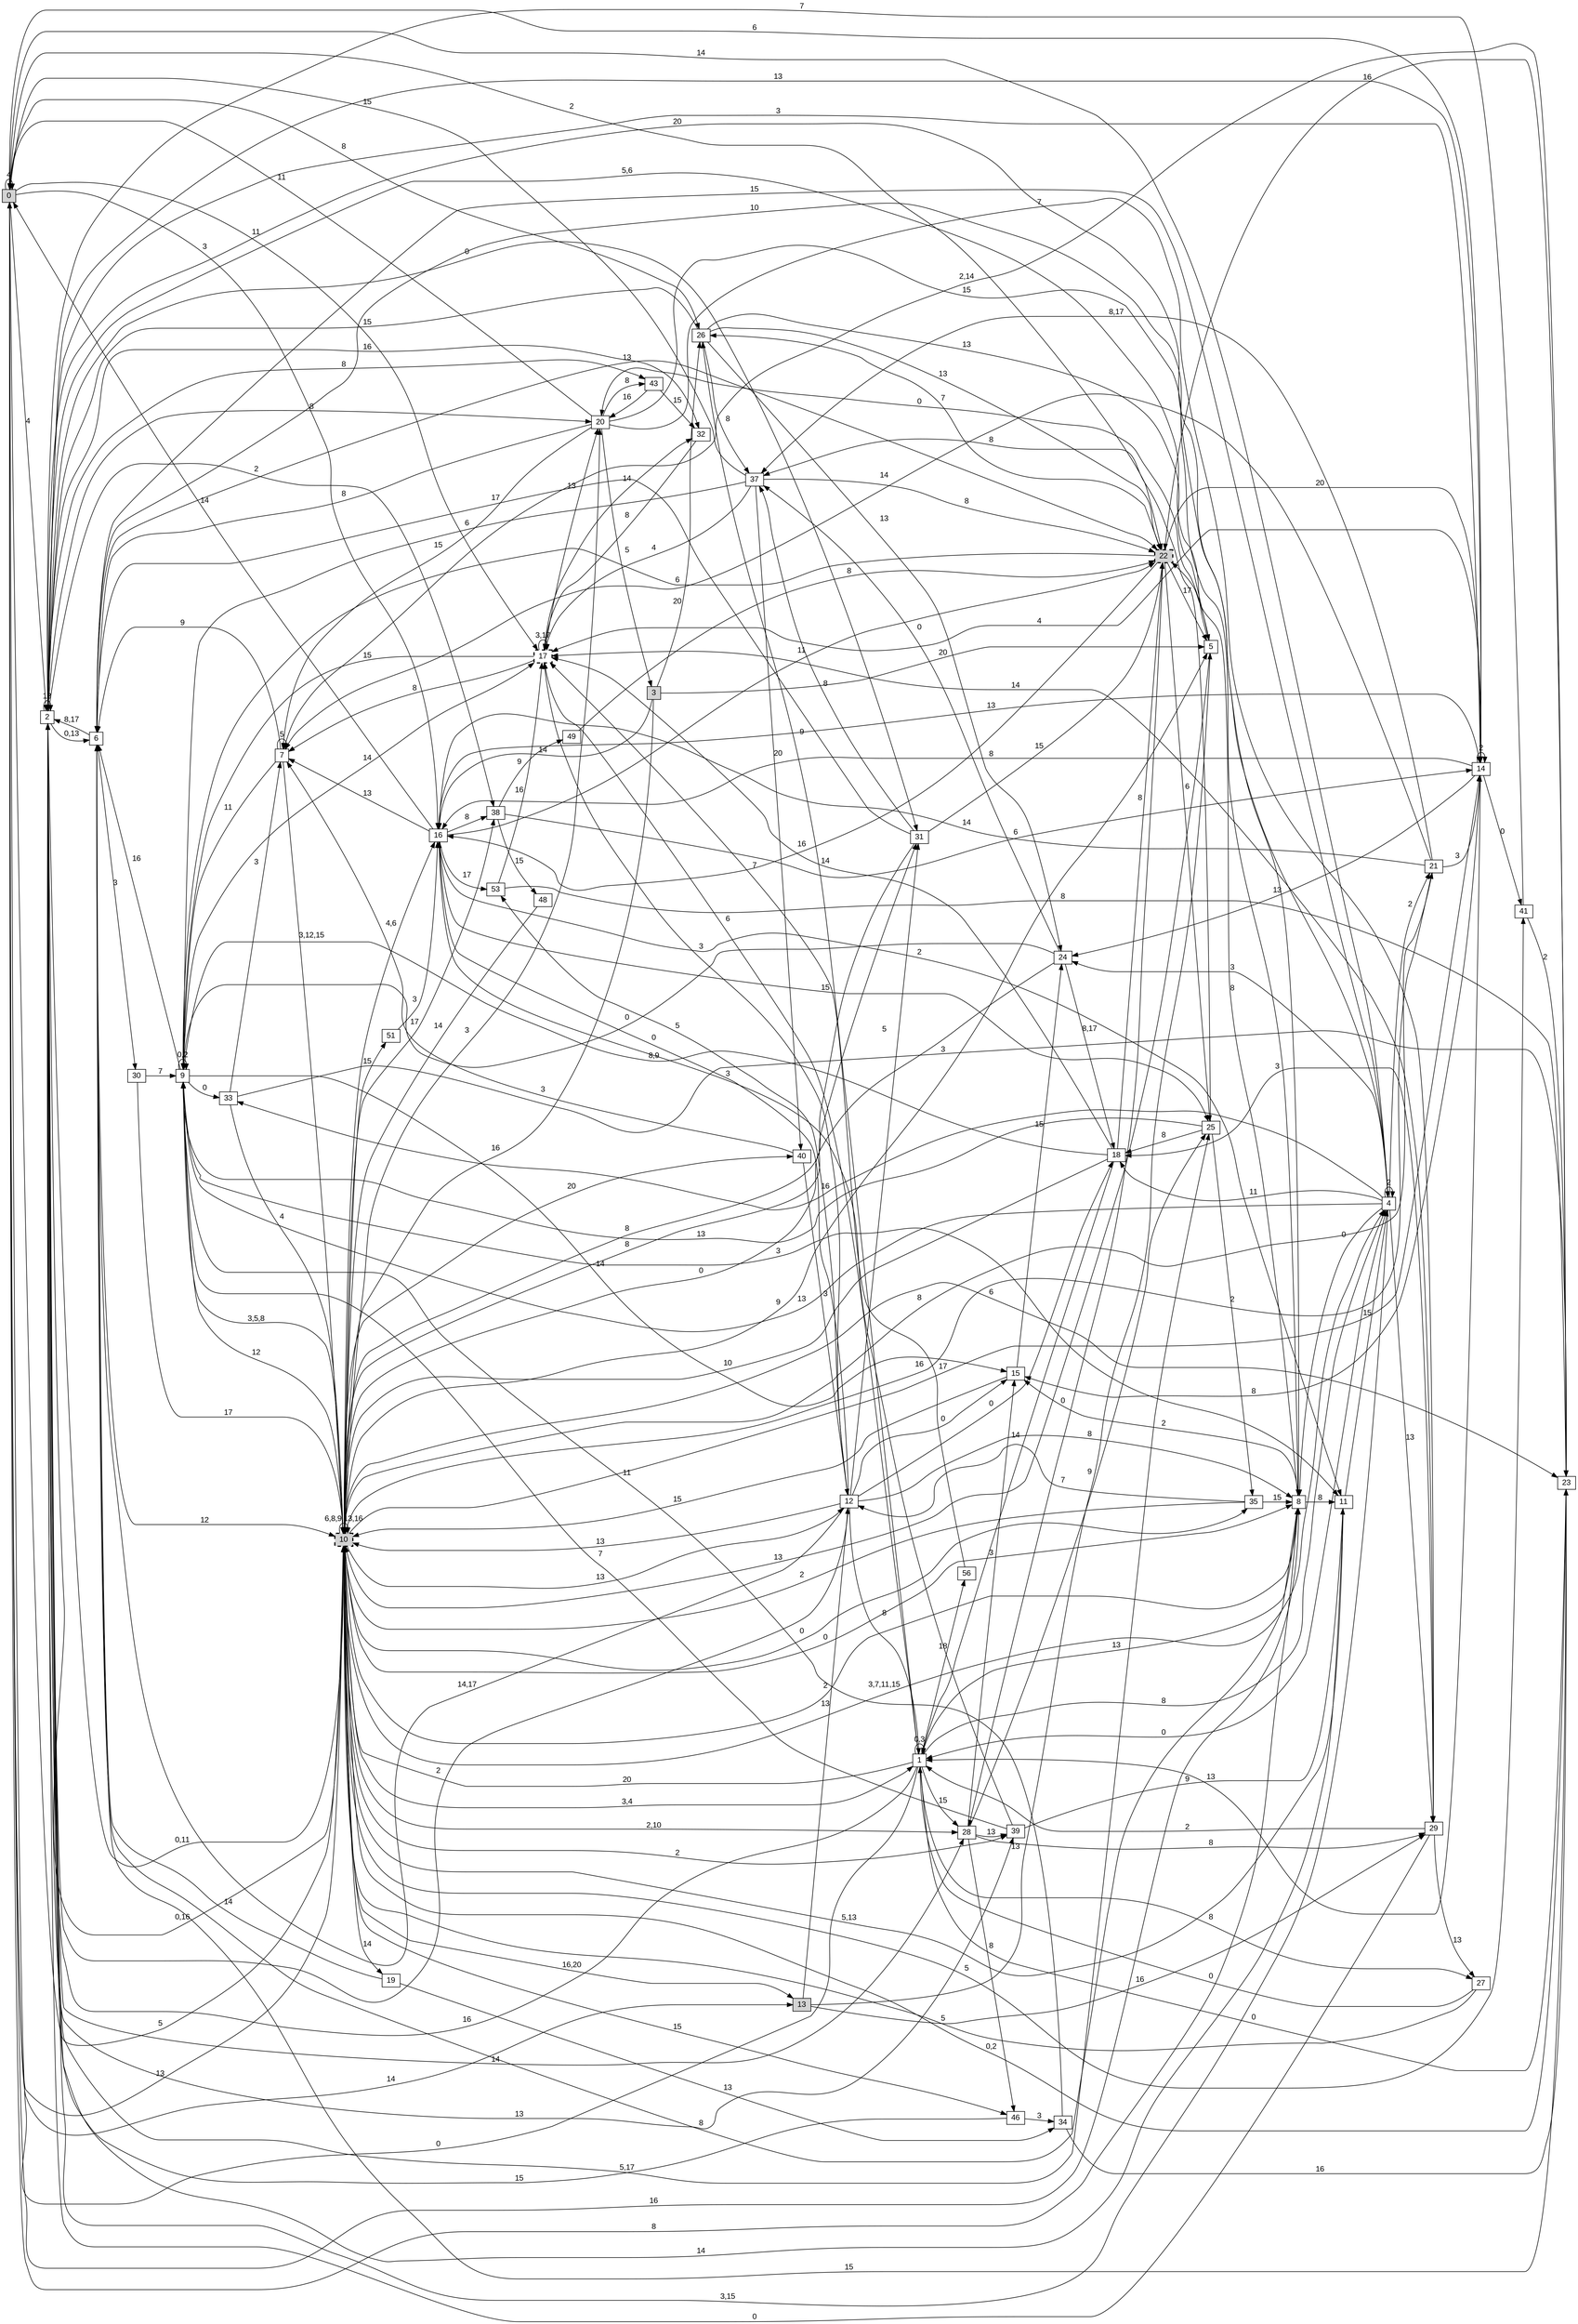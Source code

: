 digraph "NDFA" {
  rankdir=LR
  node [shape=box width=0.1 height=0.1 fontname=Arial]
  edge [fontname=Arial]
/* Estados */
 s0 [label="0" style="filled"] /* I:1 F:0 D:0 */
 s1 [label="1" ] /* I:0 F:0 D:0 */
 s2 [label="2" ] /* I:0 F:0 D:0 */
 s3 [label="3" style="filled"] /* I:1 F:0 D:0 */
 s4 [label="4" ] /* I:0 F:0 D:0 */
 s5 [label="5" ] /* I:0 F:0 D:0 */
 s6 [label="6" ] /* I:0 F:0 D:0 */
 s7 [label="7" ] /* I:0 F:0 D:0 */
 s8 [label="8" ] /* I:0 F:0 D:0 */
 s9 [label="9" ] /* I:0 F:0 D:0 */
 s10 [label="10" style="filled,bold,dashed"] /* I:1 F:1 D:0 */
 s11 [label="11" ] /* I:0 F:0 D:0 */
 s12 [label="12" ] /* I:0 F:0 D:0 */
 s13 [label="13" style="filled"] /* I:1 F:0 D:0 */
 s14 [label="14" ] /* I:0 F:0 D:0 */
 s15 [label="15" ] /* I:0 F:0 D:0 */
 s16 [label="16" ] /* I:0 F:0 D:0 */
 s17 [label="17" style="bold,dashed"] /* I:0 F:1 D:0 */
 s18 [label="18" ] /* I:0 F:0 D:0 */
 s19 [label="19" ] /* I:0 F:0 D:0 */
 s20 [label="20" ] /* I:0 F:0 D:0 */
 s21 [label="21" ] /* I:0 F:0 D:0 */
 s22 [label="22" style="filled,bold,dashed"] /* I:1 F:1 D:0 */
 s23 [label="23" ] /* I:0 F:0 D:0 */
 s24 [label="24" ] /* I:0 F:0 D:0 */
 s25 [label="25" ] /* I:0 F:0 D:0 */
 s26 [label="26" ] /* I:0 F:0 D:0 */
 s27 [label="27" ] /* I:0 F:0 D:0 */
 s28 [label="28" ] /* I:0 F:0 D:0 */
 s29 [label="29" ] /* I:0 F:0 D:0 */
 s30 [label="30" ] /* I:0 F:0 D:0 */
 s31 [label="31" ] /* I:0 F:0 D:0 */
 s32 [label="32" ] /* I:0 F:0 D:0 */
 s33 [label="33" ] /* I:0 F:0 D:0 */
 s34 [label="34" ] /* I:0 F:0 D:0 */
 s35 [label="35" ] /* I:0 F:0 D:0 */
 s37 [label="37" ] /* I:0 F:0 D:0 */
 s38 [label="38" ] /* I:0 F:0 D:0 */
 s39 [label="39" ] /* I:0 F:0 D:0 */
 s40 [label="40" ] /* I:0 F:0 D:0 */
 s41 [label="41" ] /* I:0 F:0 D:0 */
 s43 [label="43" ] /* I:0 F:0 D:0 */
 s46 [label="46" ] /* I:0 F:0 D:0 */
 s48 [label="48" ] /* I:0 F:0 D:0 */
 s49 [label="49" ] /* I:0 F:0 D:0 */
 s51 [label="51" ] /* I:0 F:0 D:0 */
 s53 [label="53" ] /* I:0 F:0 D:0 */
 s56 [label="56" ] /* I:0 F:0 D:0 */
/* Transiciones */
  s0 -> s0 [label="4"]
  s0 -> s2 [label="4"]
  s0 -> s8 [label="16"]
  s0 -> s10 [label="13"]
  s0 -> s13 [label="14"]
  s0 -> s14 [label="6"]
  s0 -> s16 [label="3"]
  s0 -> s17 [label="11"]
  s0 -> s22 [label="2"]
  s0 -> s26 [label="8"]
  s1 -> s0 [label="0"]
  s1 -> s1 [label="0,3"]
  s1 -> s2 [label="16"]
  s1 -> s4 [label="8"]
  s1 -> s8 [label="13"]
  s1 -> s10 [label="20"]
  s1 -> s17 [label="6"]
  s1 -> s23 [label="0"]
  s1 -> s26 [label="9"]
  s1 -> s27 [label="8"]
  s1 -> s28 [label="15"]
  s1 -> s56 [label="18"]
  s2 -> s2 [label="13"]
  s2 -> s6 [label="0,13"]
  s2 -> s10 [label="0,11"]
  s2 -> s14 [label="3"]
  s2 -> s20 [label="8"]
  s2 -> s25 [label="5,17"]
  s2 -> s28 [label="14"]
  s2 -> s31 [label="0"]
  s2 -> s32 [label="16"]
  s2 -> s38 [label="2"]
  s2 -> s39 [label="13"]
  s2 -> s43 [label="8"]
  s3 -> s5 [label="20"]
  s3 -> s10 [label="16"]
  s3 -> s16 [label="14"]
  s3 -> s26 [label="20"]
  s4 -> s0 [label="14"]
  s4 -> s1 [label="0"]
  s4 -> s2 [label="3,15"]
  s4 -> s4 [label="2"]
  s4 -> s6 [label="10"]
  s4 -> s8 [label="0"]
  s4 -> s9 [label="13"]
  s4 -> s18 [label="11"]
  s4 -> s21 [label="2"]
  s4 -> s24 [label="3"]
  s4 -> s29 [label="13"]
  s4 -> s33 [label="16"]
  s5 -> s2 [label="5,6"]
  s5 -> s10 [label="13"]
  s5 -> s20 [label="0"]
  s6 -> s2 [label="8,17"]
  s6 -> s4 [label="15"]
  s6 -> s10 [label="12"]
  s6 -> s22 [label="13"]
  s6 -> s30 [label="3"]
  s7 -> s6 [label="9"]
  s7 -> s7 [label="5"]
  s7 -> s9 [label="11"]
  s7 -> s10 [label="3,12,15"]
  s8 -> s0 [label="8"]
  s8 -> s2 [label="20"]
  s8 -> s6 [label="8"]
  s8 -> s10 [label="2"]
  s8 -> s11 [label="8"]
  s8 -> s15 [label="2"]
  s8 -> s22 [label="8"]
  s9 -> s6 [label="16"]
  s9 -> s9 [label="0,2"]
  s9 -> s10 [label="3,5,8"]
  s9 -> s11 [label="3"]
  s9 -> s15 [label="14"]
  s9 -> s17 [label="14"]
  s9 -> s33 [label="0"]
  s10 -> s0 [label="5"]
  s10 -> s1 [label="3,4"]
  s10 -> s2 [label="0,16"]
  s10 -> s4 [label="3,7,11,15"]
  s10 -> s5 [label="9"]
  s10 -> s8 [label="0"]
  s10 -> s9 [label="12"]
  s10 -> s10 [label="6,8,9,13,16"]
  s10 -> s12 [label="13"]
  s10 -> s13 [label="16,20"]
  s10 -> s14 [label="17"]
  s10 -> s16 [label="4,6"]
  s10 -> s19 [label="14"]
  s10 -> s20 [label="3"]
  s10 -> s21 [label="8"]
  s10 -> s23 [label="6"]
  s10 -> s28 [label="2,10"]
  s10 -> s31 [label="8"]
  s10 -> s35 [label="0"]
  s10 -> s38 [label="17"]
  s10 -> s39 [label="2"]
  s10 -> s40 [label="20"]
  s10 -> s41 [label="5"]
  s10 -> s46 [label="15"]
  s10 -> s51 [label="15"]
  s11 -> s2 [label="14"]
  s11 -> s4 [label="15"]
  s11 -> s10 [label="5,13"]
  s12 -> s1 [label="8"]
  s12 -> s2 [label="2"]
  s12 -> s6 [label="14,17"]
  s12 -> s8 [label="8"]
  s12 -> s10 [label="13"]
  s12 -> s15 [label="0"]
  s12 -> s16 [label="0"]
  s12 -> s17 [label="3"]
  s12 -> s18 [label="0"]
  s12 -> s31 [label="5"]
  s12 -> s53 [label="5"]
  s13 -> s5 [label="13"]
  s13 -> s12 [label="13"]
  s13 -> s29 [label="16"]
  s14 -> s1 [label="13"]
  s14 -> s2 [label="13"]
  s14 -> s14 [label="2"]
  s14 -> s15 [label="8"]
  s14 -> s16 [label="8"]
  s14 -> s17 [label="4"]
  s14 -> s24 [label="13"]
  s14 -> s41 [label="0"]
  s15 -> s10 [label="15"]
  s15 -> s24 [label="15"]
  s16 -> s0 [label="14"]
  s16 -> s7 [label="13"]
  s16 -> s11 [label="2"]
  s16 -> s14 [label="13"]
  s16 -> s22 [label="11"]
  s16 -> s25 [label="15"]
  s16 -> s38 [label="8"]
  s16 -> s53 [label="17"]
  s17 -> s7 [label="8"]
  s17 -> s9 [label="15"]
  s17 -> s17 [label="3,17"]
  s17 -> s20 [label="13"]
  s17 -> s32 [label="14"]
  s18 -> s1 [label="14"]
  s18 -> s9 [label="8,9"]
  s18 -> s10 [label="10"]
  s18 -> s17 [label="14"]
  s18 -> s22 [label="8"]
  s19 -> s6 [label="14"]
  s19 -> s34 [label="13"]
  s20 -> s0 [label="11"]
  s20 -> s3 [label="5"]
  s20 -> s6 [label="8"]
  s20 -> s7 [label="15"]
  s20 -> s8 [label="15"]
  s20 -> s29 [label="7"]
  s20 -> s43 [label="8"]
  s21 -> s7 [label="14"]
  s21 -> s10 [label="16"]
  s21 -> s14 [label="3"]
  s21 -> s16 [label="14"]
  s21 -> s37 [label="8,17"]
  s22 -> s5 [label="17"]
  s22 -> s9 [label="6"]
  s22 -> s14 [label="20"]
  s22 -> s16 [label="16"]
  s22 -> s25 [label="6"]
  s22 -> s26 [label="7"]
  s22 -> s28 [label="0"]
  s23 -> s6 [label="15"]
  s23 -> s7 [label="2,14"]
  s23 -> s10 [label="0,2"]
  s23 -> s22 [label="16"]
  s24 -> s9 [label="0"]
  s24 -> s10 [label="0"]
  s24 -> s18 [label="8,17"]
  s24 -> s37 [label="0"]
  s25 -> s9 [label="13"]
  s25 -> s18 [label="8"]
  s25 -> s35 [label="2"]
  s25 -> s37 [label="8"]
  s26 -> s2 [label="15"]
  s26 -> s5 [label="13"]
  s26 -> s22 [label="13"]
  s26 -> s24 [label="13"]
  s26 -> s37 [label="8"]
  s27 -> s1 [label="0"]
  s27 -> s10 [label="5"]
  s28 -> s15 [label="3"]
  s28 -> s25 [label="9"]
  s28 -> s29 [label="8"]
  s28 -> s39 [label="13"]
  s28 -> s46 [label="8"]
  s29 -> s1 [label="2"]
  s29 -> s2 [label="0"]
  s29 -> s17 [label="14"]
  s29 -> s18 [label="3"]
  s29 -> s27 [label="13"]
  s30 -> s9 [label="7"]
  s30 -> s10 [label="17"]
  s31 -> s6 [label="17"]
  s31 -> s10 [label="8"]
  s31 -> s22 [label="15"]
  s31 -> s37 [label="8"]
  s32 -> s17 [label="8"]
  s33 -> s7 [label="3"]
  s33 -> s10 [label="4"]
  s33 -> s23 [label="3"]
  s34 -> s9 [label="11"]
  s34 -> s23 [label="16"]
  s35 -> s8 [label="15"]
  s35 -> s10 [label="2"]
  s35 -> s12 [label="7"]
  s37 -> s0 [label="15"]
  s37 -> s9 [label="6"]
  s37 -> s17 [label="4"]
  s37 -> s22 [label="8"]
  s37 -> s40 [label="20"]
  s38 -> s14 [label="6"]
  s38 -> s48 [label="15"]
  s38 -> s49 [label="9"]
  s39 -> s9 [label="7"]
  s39 -> s11 [label="9"]
  s39 -> s16 [label="3"]
  s40 -> s7 [label="3"]
  s40 -> s12 [label="3"]
  s41 -> s2 [label="7"]
  s41 -> s23 [label="2"]
  s43 -> s20 [label="16"]
  s43 -> s32 [label="15"]
  s46 -> s2 [label="15"]
  s46 -> s34 [label="3"]
  s48 -> s10 [label="14"]
  s49 -> s22 [label="8"]
  s51 -> s16 [label="3"]
  s53 -> s17 [label="16"]
  s53 -> s23 [label="8"]
  s56 -> s17 [label="7"]
}
